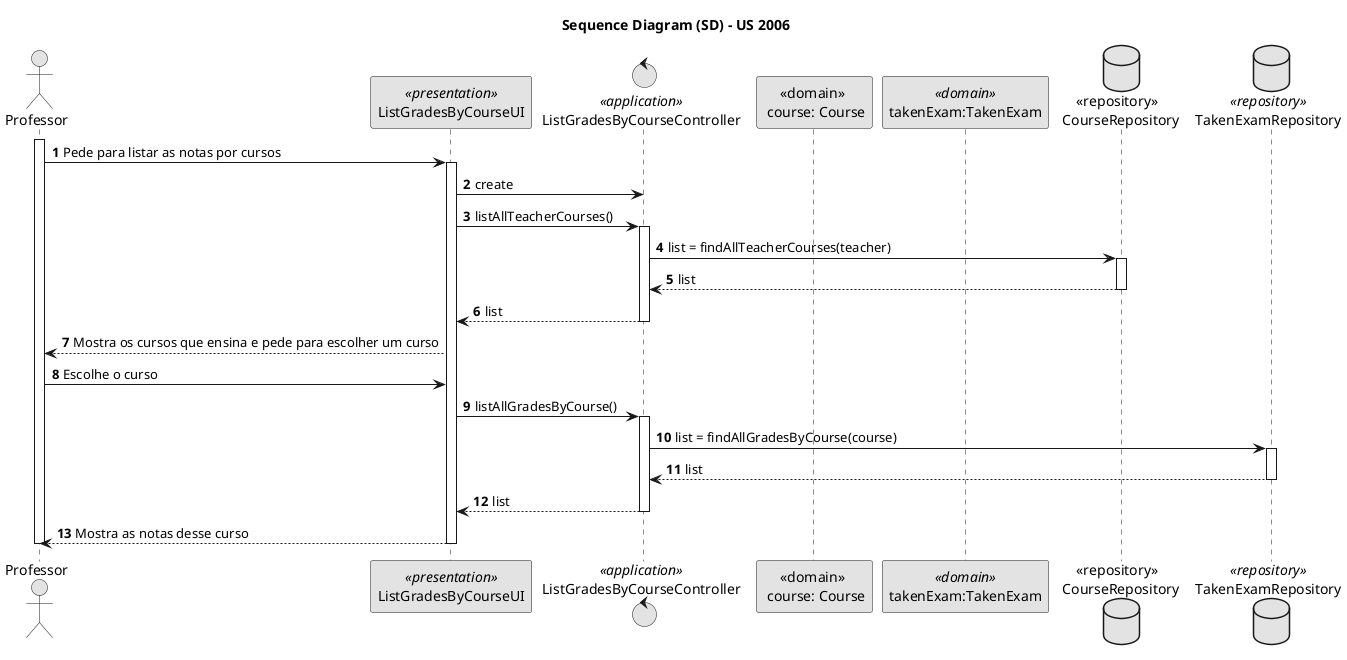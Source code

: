 @startuml
skinparam monochrome true
skinparam packageStyle rectangle
skinparam shadowing false

title Sequence Diagram (SD) - US 2006
autonumber

actor Professor as Actor
participant ListGradesByCourseUI as UI <<presentation>>
control ListGradesByCourseController as CTRL <<application>>
participant "<<domain>> \n course: Course" as CRS
participant "takenExam:TakenExam" as TKNEX <<domain>>
database "<<repository>> \n CourseRepository" as CREPO
database TakenExamRepository as TEREPO <<repository>>

activate Actor

        Actor -> UI : Pede para listar as notas por cursos
        activate UI

        UI -> CTRL : create

        UI -> CTRL : listAllTeacherCourses()
        activate CTRL



        CTRL -> CREPO : list = findAllTeacherCourses(teacher)
        activate CREPO

        CREPO --> CTRL : list
        deactivate CREPO


        CTRL --> UI : list
        deactivate CTRL

        UI --> Actor : Mostra os cursos que ensina e pede para escolher um curso

        Actor -> UI : Escolhe o curso

        UI -> CTRL : listAllGradesByCourse()
        activate CTRL

        CTRL -> TEREPO : list = findAllGradesByCourse(course)
        activate TEREPO

        TEREPO --> CTRL : list
        deactivate TEREPO

        CTRL --> UI : list
        deactivate CTRL

        UI --> Actor : Mostra as notas desse curso
        deactivate UI

deactivate Actor

@enduml